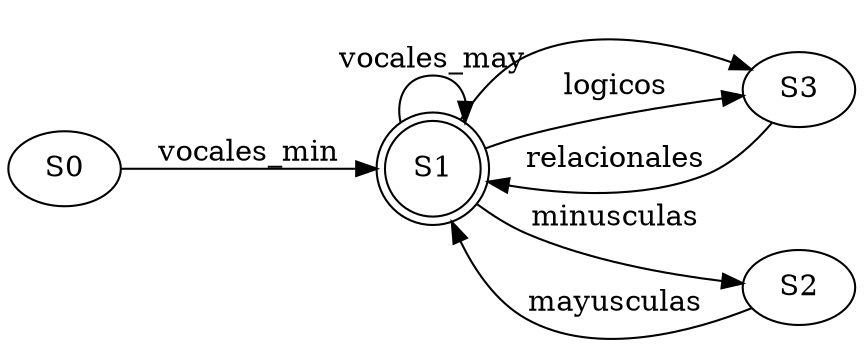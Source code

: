 digraph{
rankdir = LR;
S0 -> S1[label="vocales_min"];
S1 -> S3[label=" "];
S1 -> S2[label="minusculas"];
S1 -> S3[label="logicos"];
S1 -> S1[label="vocales_may"];
S1[shape=doublecircle];
S3 -> S1[label="relacionales"];
S2 -> S1[label="mayusculas"];
}